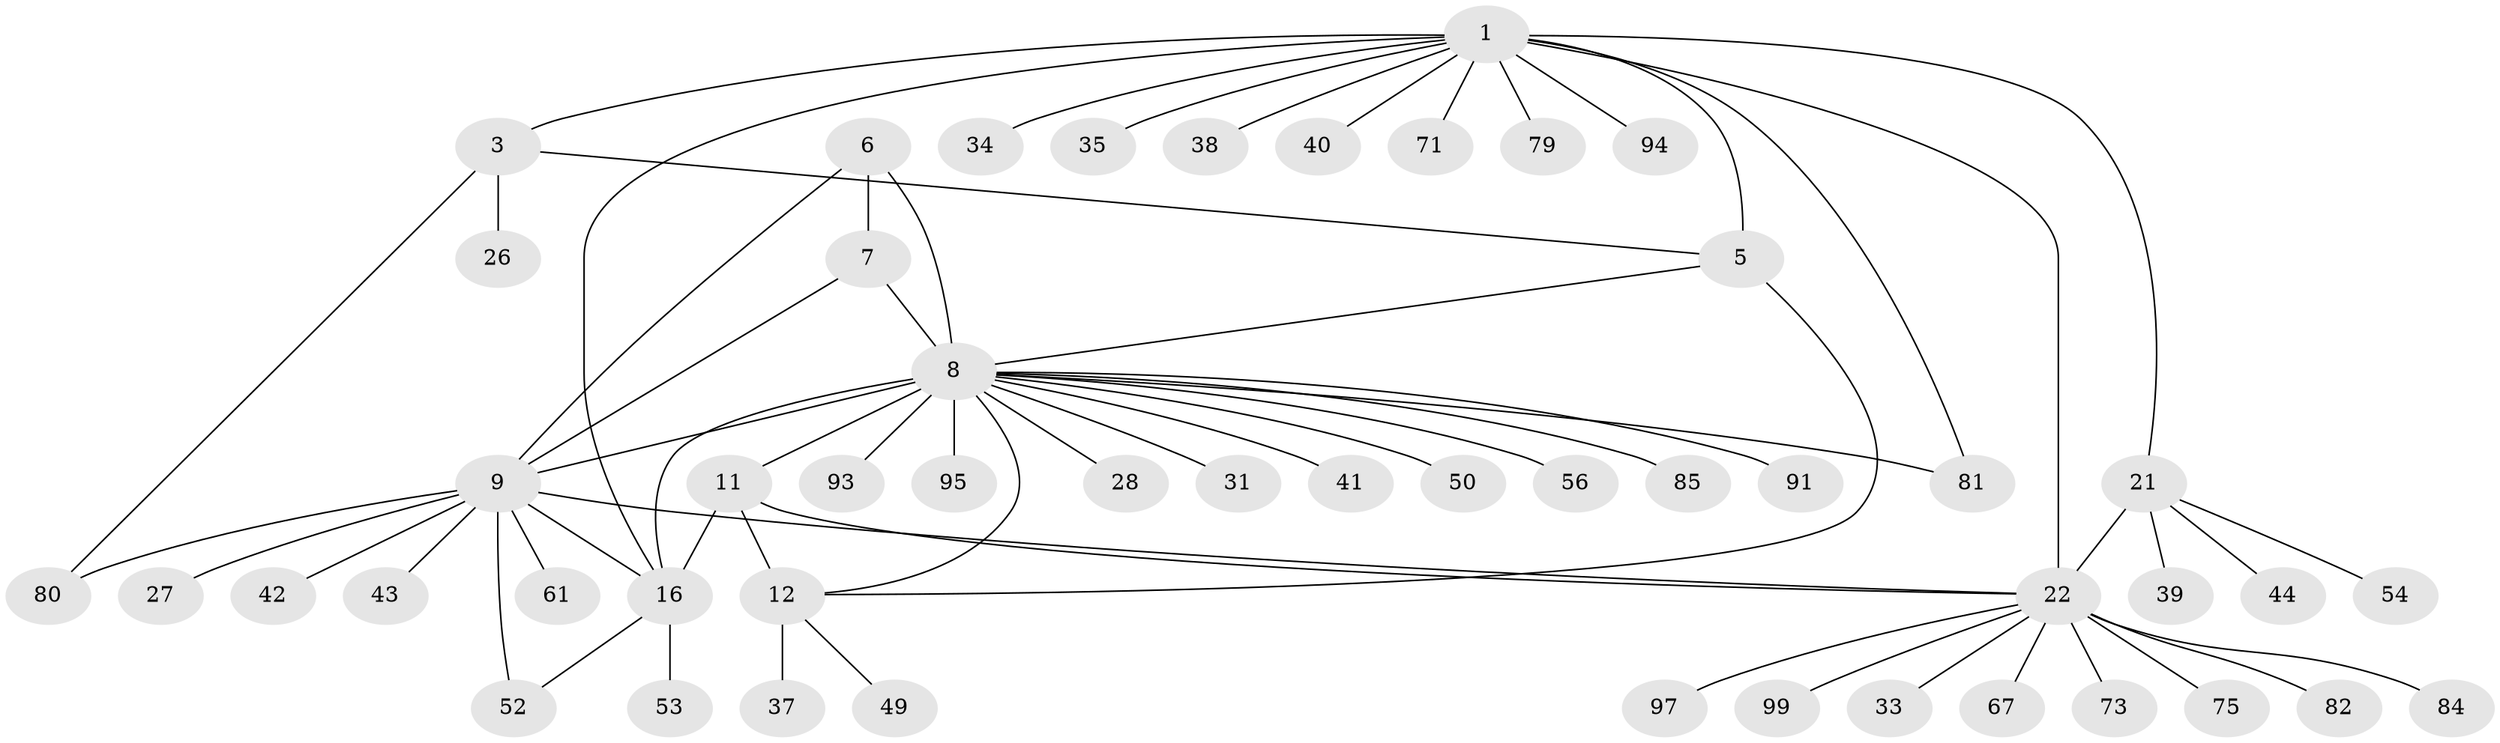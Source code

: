 // original degree distribution, {8: 0.08, 7: 0.01, 6: 0.02, 5: 0.03, 4: 0.03, 9: 0.05, 13: 0.01, 12: 0.01, 11: 0.01, 1: 0.63, 3: 0.02, 2: 0.1}
// Generated by graph-tools (version 1.1) at 2025/16/03/09/25 04:16:03]
// undirected, 50 vertices, 64 edges
graph export_dot {
graph [start="1"]
  node [color=gray90,style=filled];
  1 [super="+2+24+76+4"];
  3;
  5 [super="+62+47"];
  6 [super="+36"];
  7;
  8 [super="+10+45+15+65+70"];
  9;
  11 [super="+13"];
  12 [super="+100"];
  16 [super="+19+57+69+78+18+17"];
  21 [super="+29+30"];
  22 [super="+23+25"];
  26;
  27;
  28;
  31;
  33 [super="+58+51"];
  34;
  35;
  37;
  38;
  39;
  40;
  41;
  42 [super="+64"];
  43 [super="+89"];
  44;
  49;
  50;
  52;
  53;
  54;
  56;
  61;
  67;
  71 [super="+92"];
  73;
  75;
  79;
  80;
  81;
  82;
  84;
  85;
  91;
  93;
  94;
  95;
  97;
  99;
  1 -- 3 [weight=3];
  1 -- 5 [weight=3];
  1 -- 35;
  1 -- 34;
  1 -- 40;
  1 -- 16 [weight=2];
  1 -- 81;
  1 -- 21;
  1 -- 22 [weight=3];
  1 -- 71;
  1 -- 38;
  1 -- 94;
  1 -- 79;
  3 -- 5;
  3 -- 26;
  3 -- 80;
  5 -- 12;
  5 -- 8;
  6 -- 7;
  6 -- 8 [weight=2];
  6 -- 9;
  7 -- 8 [weight=2];
  7 -- 9;
  8 -- 9 [weight=2];
  8 -- 16;
  8 -- 81;
  8 -- 85;
  8 -- 56;
  8 -- 91;
  8 -- 31;
  8 -- 93;
  8 -- 95;
  8 -- 50;
  8 -- 41;
  8 -- 11 [weight=3];
  8 -- 12;
  8 -- 28;
  9 -- 22;
  9 -- 27;
  9 -- 42;
  9 -- 43;
  9 -- 52;
  9 -- 61;
  9 -- 80;
  9 -- 16 [weight=2];
  11 -- 12 [weight=3];
  11 -- 16;
  11 -- 22;
  12 -- 37;
  12 -- 49;
  16 -- 52;
  16 -- 53;
  21 -- 22 [weight=3];
  21 -- 39;
  21 -- 44;
  21 -- 54;
  22 -- 33;
  22 -- 99;
  22 -- 82;
  22 -- 84;
  22 -- 97;
  22 -- 67;
  22 -- 73;
  22 -- 75;
}
